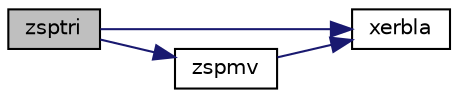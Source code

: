 digraph "zsptri"
{
 // LATEX_PDF_SIZE
  edge [fontname="Helvetica",fontsize="10",labelfontname="Helvetica",labelfontsize="10"];
  node [fontname="Helvetica",fontsize="10",shape=record];
  rankdir="LR";
  Node1 [label="zsptri",height=0.2,width=0.4,color="black", fillcolor="grey75", style="filled", fontcolor="black",tooltip="ZSPTRI"];
  Node1 -> Node2 [color="midnightblue",fontsize="10",style="solid",fontname="Helvetica"];
  Node2 [label="xerbla",height=0.2,width=0.4,color="black", fillcolor="white", style="filled",URL="$xerbla_8f.html#a377ee61015baf8dea7770b3a404b1c07",tooltip="XERBLA"];
  Node1 -> Node3 [color="midnightblue",fontsize="10",style="solid",fontname="Helvetica"];
  Node3 [label="zspmv",height=0.2,width=0.4,color="black", fillcolor="white", style="filled",URL="$zspmv_8f.html#acdf3f8d85ee17416011456fa118d811a",tooltip="ZSPMV computes a matrix-vector product for complex vectors using a complex symmetric packed matrix"];
  Node3 -> Node2 [color="midnightblue",fontsize="10",style="solid",fontname="Helvetica"];
}
